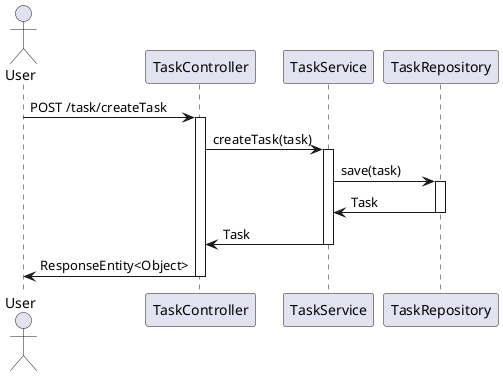@startuml
actor User
User -> TaskController: POST /task/createTask
activate TaskController
TaskController -> TaskService: createTask(task)
activate TaskService
TaskService -> TaskRepository: save(task)
activate TaskRepository
TaskRepository -> TaskService: Task
deactivate TaskRepository
TaskService -> TaskController: Task
deactivate TaskService
TaskController -> User: ResponseEntity<Object>
deactivate TaskController
@enduml
